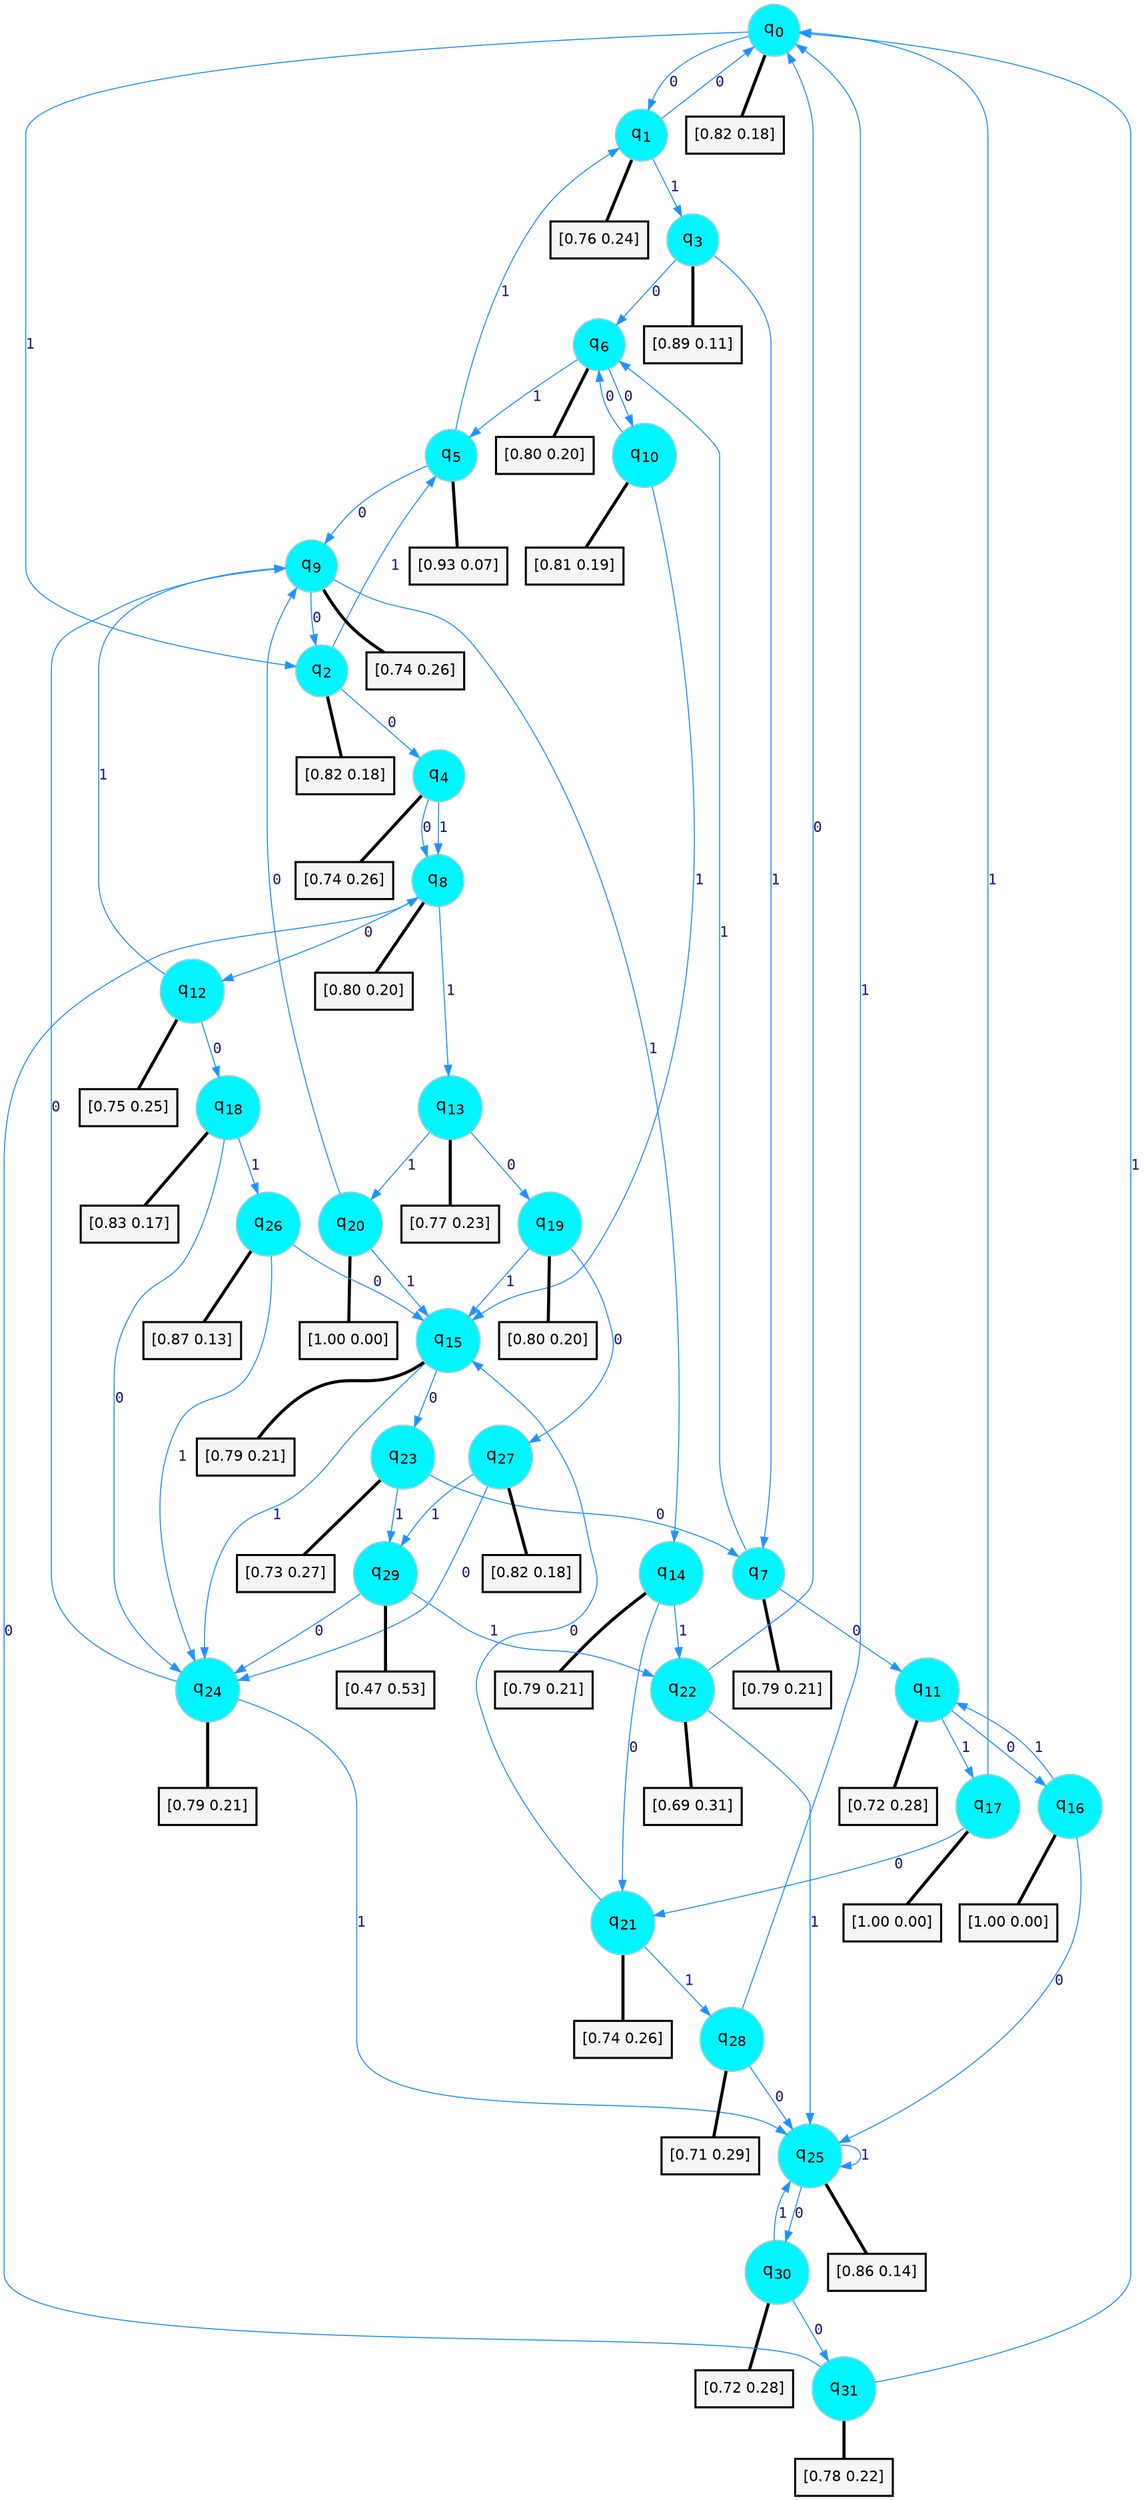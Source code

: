 digraph G {
graph [
bgcolor=transparent, dpi=300, rankdir=TD, size="40,25"];
node [
color=gray, fillcolor=turquoise1, fontcolor=black, fontname=Helvetica, fontsize=16, fontweight=bold, shape=circle, style=filled];
edge [
arrowsize=1, color=dodgerblue1, fontcolor=midnightblue, fontname=courier, fontweight=bold, penwidth=1, style=solid, weight=20];
0[label=<q<SUB>0</SUB>>];
1[label=<q<SUB>1</SUB>>];
2[label=<q<SUB>2</SUB>>];
3[label=<q<SUB>3</SUB>>];
4[label=<q<SUB>4</SUB>>];
5[label=<q<SUB>5</SUB>>];
6[label=<q<SUB>6</SUB>>];
7[label=<q<SUB>7</SUB>>];
8[label=<q<SUB>8</SUB>>];
9[label=<q<SUB>9</SUB>>];
10[label=<q<SUB>10</SUB>>];
11[label=<q<SUB>11</SUB>>];
12[label=<q<SUB>12</SUB>>];
13[label=<q<SUB>13</SUB>>];
14[label=<q<SUB>14</SUB>>];
15[label=<q<SUB>15</SUB>>];
16[label=<q<SUB>16</SUB>>];
17[label=<q<SUB>17</SUB>>];
18[label=<q<SUB>18</SUB>>];
19[label=<q<SUB>19</SUB>>];
20[label=<q<SUB>20</SUB>>];
21[label=<q<SUB>21</SUB>>];
22[label=<q<SUB>22</SUB>>];
23[label=<q<SUB>23</SUB>>];
24[label=<q<SUB>24</SUB>>];
25[label=<q<SUB>25</SUB>>];
26[label=<q<SUB>26</SUB>>];
27[label=<q<SUB>27</SUB>>];
28[label=<q<SUB>28</SUB>>];
29[label=<q<SUB>29</SUB>>];
30[label=<q<SUB>30</SUB>>];
31[label=<q<SUB>31</SUB>>];
32[label="[0.82 0.18]", shape=box,fontcolor=black, fontname=Helvetica, fontsize=14, penwidth=2, fillcolor=whitesmoke,color=black];
33[label="[0.76 0.24]", shape=box,fontcolor=black, fontname=Helvetica, fontsize=14, penwidth=2, fillcolor=whitesmoke,color=black];
34[label="[0.82 0.18]", shape=box,fontcolor=black, fontname=Helvetica, fontsize=14, penwidth=2, fillcolor=whitesmoke,color=black];
35[label="[0.89 0.11]", shape=box,fontcolor=black, fontname=Helvetica, fontsize=14, penwidth=2, fillcolor=whitesmoke,color=black];
36[label="[0.74 0.26]", shape=box,fontcolor=black, fontname=Helvetica, fontsize=14, penwidth=2, fillcolor=whitesmoke,color=black];
37[label="[0.93 0.07]", shape=box,fontcolor=black, fontname=Helvetica, fontsize=14, penwidth=2, fillcolor=whitesmoke,color=black];
38[label="[0.80 0.20]", shape=box,fontcolor=black, fontname=Helvetica, fontsize=14, penwidth=2, fillcolor=whitesmoke,color=black];
39[label="[0.79 0.21]", shape=box,fontcolor=black, fontname=Helvetica, fontsize=14, penwidth=2, fillcolor=whitesmoke,color=black];
40[label="[0.80 0.20]", shape=box,fontcolor=black, fontname=Helvetica, fontsize=14, penwidth=2, fillcolor=whitesmoke,color=black];
41[label="[0.74 0.26]", shape=box,fontcolor=black, fontname=Helvetica, fontsize=14, penwidth=2, fillcolor=whitesmoke,color=black];
42[label="[0.81 0.19]", shape=box,fontcolor=black, fontname=Helvetica, fontsize=14, penwidth=2, fillcolor=whitesmoke,color=black];
43[label="[0.72 0.28]", shape=box,fontcolor=black, fontname=Helvetica, fontsize=14, penwidth=2, fillcolor=whitesmoke,color=black];
44[label="[0.75 0.25]", shape=box,fontcolor=black, fontname=Helvetica, fontsize=14, penwidth=2, fillcolor=whitesmoke,color=black];
45[label="[0.77 0.23]", shape=box,fontcolor=black, fontname=Helvetica, fontsize=14, penwidth=2, fillcolor=whitesmoke,color=black];
46[label="[0.79 0.21]", shape=box,fontcolor=black, fontname=Helvetica, fontsize=14, penwidth=2, fillcolor=whitesmoke,color=black];
47[label="[0.79 0.21]", shape=box,fontcolor=black, fontname=Helvetica, fontsize=14, penwidth=2, fillcolor=whitesmoke,color=black];
48[label="[1.00 0.00]", shape=box,fontcolor=black, fontname=Helvetica, fontsize=14, penwidth=2, fillcolor=whitesmoke,color=black];
49[label="[1.00 0.00]", shape=box,fontcolor=black, fontname=Helvetica, fontsize=14, penwidth=2, fillcolor=whitesmoke,color=black];
50[label="[0.83 0.17]", shape=box,fontcolor=black, fontname=Helvetica, fontsize=14, penwidth=2, fillcolor=whitesmoke,color=black];
51[label="[0.80 0.20]", shape=box,fontcolor=black, fontname=Helvetica, fontsize=14, penwidth=2, fillcolor=whitesmoke,color=black];
52[label="[1.00 0.00]", shape=box,fontcolor=black, fontname=Helvetica, fontsize=14, penwidth=2, fillcolor=whitesmoke,color=black];
53[label="[0.74 0.26]", shape=box,fontcolor=black, fontname=Helvetica, fontsize=14, penwidth=2, fillcolor=whitesmoke,color=black];
54[label="[0.69 0.31]", shape=box,fontcolor=black, fontname=Helvetica, fontsize=14, penwidth=2, fillcolor=whitesmoke,color=black];
55[label="[0.73 0.27]", shape=box,fontcolor=black, fontname=Helvetica, fontsize=14, penwidth=2, fillcolor=whitesmoke,color=black];
56[label="[0.79 0.21]", shape=box,fontcolor=black, fontname=Helvetica, fontsize=14, penwidth=2, fillcolor=whitesmoke,color=black];
57[label="[0.86 0.14]", shape=box,fontcolor=black, fontname=Helvetica, fontsize=14, penwidth=2, fillcolor=whitesmoke,color=black];
58[label="[0.87 0.13]", shape=box,fontcolor=black, fontname=Helvetica, fontsize=14, penwidth=2, fillcolor=whitesmoke,color=black];
59[label="[0.82 0.18]", shape=box,fontcolor=black, fontname=Helvetica, fontsize=14, penwidth=2, fillcolor=whitesmoke,color=black];
60[label="[0.71 0.29]", shape=box,fontcolor=black, fontname=Helvetica, fontsize=14, penwidth=2, fillcolor=whitesmoke,color=black];
61[label="[0.47 0.53]", shape=box,fontcolor=black, fontname=Helvetica, fontsize=14, penwidth=2, fillcolor=whitesmoke,color=black];
62[label="[0.72 0.28]", shape=box,fontcolor=black, fontname=Helvetica, fontsize=14, penwidth=2, fillcolor=whitesmoke,color=black];
63[label="[0.78 0.22]", shape=box,fontcolor=black, fontname=Helvetica, fontsize=14, penwidth=2, fillcolor=whitesmoke,color=black];
0->1 [label=0];
0->2 [label=1];
0->32 [arrowhead=none, penwidth=3,color=black];
1->0 [label=0];
1->3 [label=1];
1->33 [arrowhead=none, penwidth=3,color=black];
2->4 [label=0];
2->5 [label=1];
2->34 [arrowhead=none, penwidth=3,color=black];
3->6 [label=0];
3->7 [label=1];
3->35 [arrowhead=none, penwidth=3,color=black];
4->8 [label=0];
4->8 [label=1];
4->36 [arrowhead=none, penwidth=3,color=black];
5->9 [label=0];
5->1 [label=1];
5->37 [arrowhead=none, penwidth=3,color=black];
6->10 [label=0];
6->5 [label=1];
6->38 [arrowhead=none, penwidth=3,color=black];
7->11 [label=0];
7->6 [label=1];
7->39 [arrowhead=none, penwidth=3,color=black];
8->12 [label=0];
8->13 [label=1];
8->40 [arrowhead=none, penwidth=3,color=black];
9->2 [label=0];
9->14 [label=1];
9->41 [arrowhead=none, penwidth=3,color=black];
10->6 [label=0];
10->15 [label=1];
10->42 [arrowhead=none, penwidth=3,color=black];
11->16 [label=0];
11->17 [label=1];
11->43 [arrowhead=none, penwidth=3,color=black];
12->18 [label=0];
12->9 [label=1];
12->44 [arrowhead=none, penwidth=3,color=black];
13->19 [label=0];
13->20 [label=1];
13->45 [arrowhead=none, penwidth=3,color=black];
14->21 [label=0];
14->22 [label=1];
14->46 [arrowhead=none, penwidth=3,color=black];
15->23 [label=0];
15->24 [label=1];
15->47 [arrowhead=none, penwidth=3,color=black];
16->25 [label=0];
16->11 [label=1];
16->48 [arrowhead=none, penwidth=3,color=black];
17->21 [label=0];
17->0 [label=1];
17->49 [arrowhead=none, penwidth=3,color=black];
18->24 [label=0];
18->26 [label=1];
18->50 [arrowhead=none, penwidth=3,color=black];
19->27 [label=0];
19->15 [label=1];
19->51 [arrowhead=none, penwidth=3,color=black];
20->9 [label=0];
20->15 [label=1];
20->52 [arrowhead=none, penwidth=3,color=black];
21->15 [label=0];
21->28 [label=1];
21->53 [arrowhead=none, penwidth=3,color=black];
22->0 [label=0];
22->25 [label=1];
22->54 [arrowhead=none, penwidth=3,color=black];
23->7 [label=0];
23->29 [label=1];
23->55 [arrowhead=none, penwidth=3,color=black];
24->9 [label=0];
24->25 [label=1];
24->56 [arrowhead=none, penwidth=3,color=black];
25->30 [label=0];
25->25 [label=1];
25->57 [arrowhead=none, penwidth=3,color=black];
26->15 [label=0];
26->24 [label=1];
26->58 [arrowhead=none, penwidth=3,color=black];
27->24 [label=0];
27->29 [label=1];
27->59 [arrowhead=none, penwidth=3,color=black];
28->25 [label=0];
28->0 [label=1];
28->60 [arrowhead=none, penwidth=3,color=black];
29->24 [label=0];
29->22 [label=1];
29->61 [arrowhead=none, penwidth=3,color=black];
30->31 [label=0];
30->25 [label=1];
30->62 [arrowhead=none, penwidth=3,color=black];
31->8 [label=0];
31->0 [label=1];
31->63 [arrowhead=none, penwidth=3,color=black];
}
